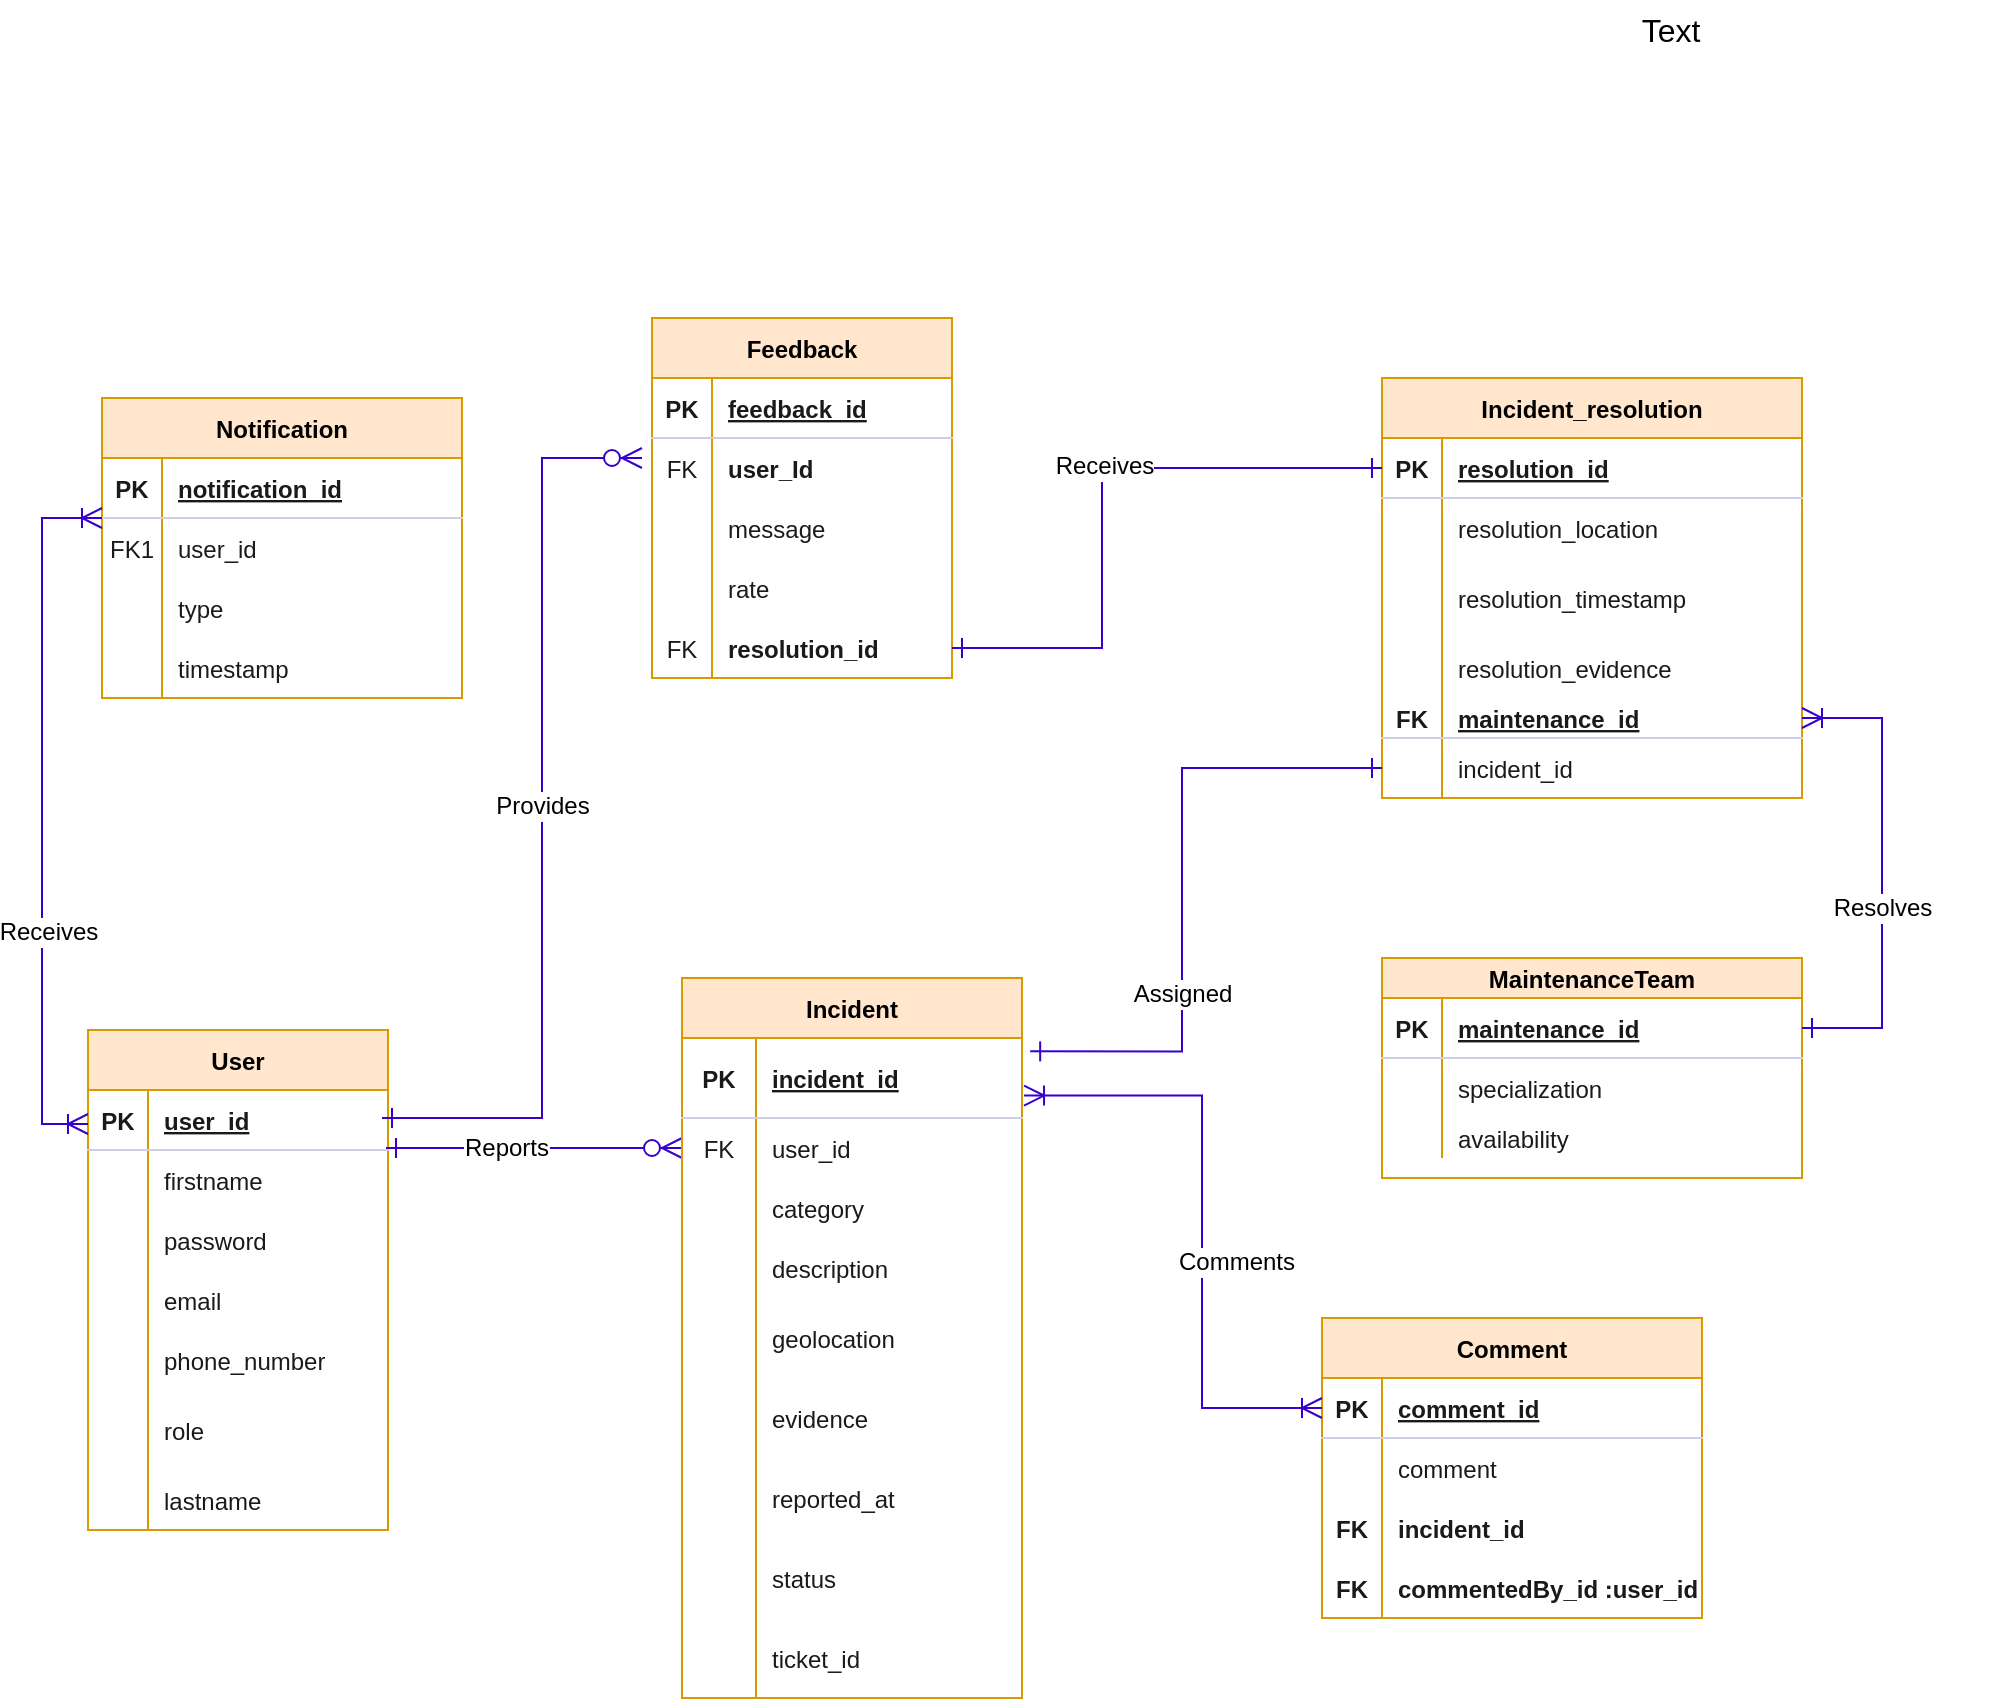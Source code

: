 <mxfile version="26.2.12" pages="2">
  <diagram id="R2lEEEUBdFMjLlhIrx00" name="Page-1">
    <mxGraphModel dx="465" dy="1528" grid="1" gridSize="10" guides="1" tooltips="1" connect="1" arrows="1" fold="1" page="1" pageScale="1" pageWidth="850" pageHeight="1100" math="0" shadow="0" extFonts="Permanent Marker^https://fonts.googleapis.com/css?family=Permanent+Marker">
      <root>
        <mxCell id="0" />
        <mxCell id="1" parent="0" />
        <mxCell id="C-vyLk0tnHw3VtMMgP7b-23" value="User" style="shape=table;startSize=30;container=1;collapsible=1;childLayout=tableLayout;fixedRows=1;rowLines=0;fontStyle=1;align=center;resizeLast=1;labelBackgroundColor=none;fillColor=#ffe6cc;strokeColor=#d79b00;" parent="1" vertex="1">
          <mxGeometry x="143" y="46" width="150" height="250" as="geometry" />
        </mxCell>
        <mxCell id="C-vyLk0tnHw3VtMMgP7b-24" value="" style="shape=partialRectangle;collapsible=0;dropTarget=0;pointerEvents=0;fillColor=none;points=[[0,0.5],[1,0.5]];portConstraint=eastwest;top=0;left=0;right=0;bottom=1;labelBackgroundColor=none;strokeColor=#D0CEE2;fontColor=#1A1A1A;" parent="C-vyLk0tnHw3VtMMgP7b-23" vertex="1">
          <mxGeometry y="30" width="150" height="30" as="geometry" />
        </mxCell>
        <mxCell id="C-vyLk0tnHw3VtMMgP7b-25" value="PK" style="shape=partialRectangle;overflow=hidden;connectable=0;fillColor=none;top=0;left=0;bottom=0;right=0;fontStyle=1;labelBackgroundColor=none;strokeColor=#D0CEE2;fontColor=#1A1A1A;" parent="C-vyLk0tnHw3VtMMgP7b-24" vertex="1">
          <mxGeometry width="30" height="30" as="geometry">
            <mxRectangle width="30" height="30" as="alternateBounds" />
          </mxGeometry>
        </mxCell>
        <mxCell id="C-vyLk0tnHw3VtMMgP7b-26" value="user_id" style="shape=partialRectangle;overflow=hidden;connectable=0;fillColor=none;top=0;left=0;bottom=0;right=0;align=left;spacingLeft=6;fontStyle=5;labelBackgroundColor=none;strokeColor=#D0CEE2;fontColor=#1A1A1A;" parent="C-vyLk0tnHw3VtMMgP7b-24" vertex="1">
          <mxGeometry x="30" width="120" height="30" as="geometry">
            <mxRectangle width="120" height="30" as="alternateBounds" />
          </mxGeometry>
        </mxCell>
        <mxCell id="C-vyLk0tnHw3VtMMgP7b-27" value="" style="shape=partialRectangle;collapsible=0;dropTarget=0;pointerEvents=0;fillColor=none;points=[[0,0.5],[1,0.5]];portConstraint=eastwest;top=0;left=0;right=0;bottom=0;labelBackgroundColor=none;strokeColor=#D0CEE2;fontColor=#1A1A1A;" parent="C-vyLk0tnHw3VtMMgP7b-23" vertex="1">
          <mxGeometry y="60" width="150" height="30" as="geometry" />
        </mxCell>
        <mxCell id="C-vyLk0tnHw3VtMMgP7b-28" value="" style="shape=partialRectangle;overflow=hidden;connectable=0;fillColor=none;top=0;left=0;bottom=0;right=0;labelBackgroundColor=none;strokeColor=#D0CEE2;fontColor=#1A1A1A;" parent="C-vyLk0tnHw3VtMMgP7b-27" vertex="1">
          <mxGeometry width="30" height="30" as="geometry">
            <mxRectangle width="30" height="30" as="alternateBounds" />
          </mxGeometry>
        </mxCell>
        <mxCell id="C-vyLk0tnHw3VtMMgP7b-29" value="firstname" style="shape=partialRectangle;overflow=hidden;connectable=0;fillColor=none;top=0;left=0;bottom=0;right=0;align=left;spacingLeft=6;labelBackgroundColor=none;strokeColor=#D0CEE2;fontColor=#1A1A1A;fontStyle=0" parent="C-vyLk0tnHw3VtMMgP7b-27" vertex="1">
          <mxGeometry x="30" width="120" height="30" as="geometry">
            <mxRectangle width="120" height="30" as="alternateBounds" />
          </mxGeometry>
        </mxCell>
        <mxCell id="-KnhTzxGnShN5YVQzsSH-1" value="" style="shape=partialRectangle;collapsible=0;dropTarget=0;pointerEvents=0;fillColor=none;points=[[0,0.5],[1,0.5]];portConstraint=eastwest;top=0;left=0;right=0;bottom=0;labelBackgroundColor=none;strokeColor=#D0CEE2;fontColor=#1A1A1A;" parent="C-vyLk0tnHw3VtMMgP7b-23" vertex="1">
          <mxGeometry y="90" width="150" height="30" as="geometry" />
        </mxCell>
        <mxCell id="-KnhTzxGnShN5YVQzsSH-2" value="" style="shape=partialRectangle;overflow=hidden;connectable=0;fillColor=none;top=0;left=0;bottom=0;right=0;labelBackgroundColor=none;strokeColor=#D0CEE2;fontColor=#1A1A1A;" parent="-KnhTzxGnShN5YVQzsSH-1" vertex="1">
          <mxGeometry width="30" height="30" as="geometry">
            <mxRectangle width="30" height="30" as="alternateBounds" />
          </mxGeometry>
        </mxCell>
        <mxCell id="-KnhTzxGnShN5YVQzsSH-3" value="password" style="shape=partialRectangle;overflow=hidden;connectable=0;fillColor=none;top=0;left=0;bottom=0;right=0;align=left;spacingLeft=6;labelBackgroundColor=none;strokeColor=#D0CEE2;fontColor=#1A1A1A;" parent="-KnhTzxGnShN5YVQzsSH-1" vertex="1">
          <mxGeometry x="30" width="120" height="30" as="geometry">
            <mxRectangle width="120" height="30" as="alternateBounds" />
          </mxGeometry>
        </mxCell>
        <mxCell id="-KnhTzxGnShN5YVQzsSH-4" value="" style="shape=partialRectangle;collapsible=0;dropTarget=0;pointerEvents=0;fillColor=none;points=[[0,0.5],[1,0.5]];portConstraint=eastwest;top=0;left=0;right=0;bottom=0;labelBackgroundColor=none;strokeColor=#D0CEE2;fontColor=#1A1A1A;" parent="C-vyLk0tnHw3VtMMgP7b-23" vertex="1">
          <mxGeometry y="120" width="150" height="30" as="geometry" />
        </mxCell>
        <mxCell id="-KnhTzxGnShN5YVQzsSH-5" value="" style="shape=partialRectangle;overflow=hidden;connectable=0;fillColor=none;top=0;left=0;bottom=0;right=0;labelBackgroundColor=none;strokeColor=#D0CEE2;fontColor=#1A1A1A;" parent="-KnhTzxGnShN5YVQzsSH-4" vertex="1">
          <mxGeometry width="30" height="30" as="geometry">
            <mxRectangle width="30" height="30" as="alternateBounds" />
          </mxGeometry>
        </mxCell>
        <mxCell id="-KnhTzxGnShN5YVQzsSH-6" value="email" style="shape=partialRectangle;overflow=hidden;connectable=0;fillColor=none;top=0;left=0;bottom=0;right=0;align=left;spacingLeft=6;labelBackgroundColor=none;strokeColor=#D0CEE2;fontColor=#1A1A1A;" parent="-KnhTzxGnShN5YVQzsSH-4" vertex="1">
          <mxGeometry x="30" width="120" height="30" as="geometry">
            <mxRectangle width="120" height="30" as="alternateBounds" />
          </mxGeometry>
        </mxCell>
        <mxCell id="-KnhTzxGnShN5YVQzsSH-7" value="" style="shape=partialRectangle;collapsible=0;dropTarget=0;pointerEvents=0;fillColor=none;points=[[0,0.5],[1,0.5]];portConstraint=eastwest;top=0;left=0;right=0;bottom=0;labelBackgroundColor=none;strokeColor=#D0CEE2;fontColor=#1A1A1A;" parent="C-vyLk0tnHw3VtMMgP7b-23" vertex="1">
          <mxGeometry y="150" width="150" height="30" as="geometry" />
        </mxCell>
        <mxCell id="-KnhTzxGnShN5YVQzsSH-8" value="" style="shape=partialRectangle;overflow=hidden;connectable=0;fillColor=none;top=0;left=0;bottom=0;right=0;labelBackgroundColor=none;strokeColor=#D0CEE2;fontColor=#1A1A1A;" parent="-KnhTzxGnShN5YVQzsSH-7" vertex="1">
          <mxGeometry width="30" height="30" as="geometry">
            <mxRectangle width="30" height="30" as="alternateBounds" />
          </mxGeometry>
        </mxCell>
        <mxCell id="-KnhTzxGnShN5YVQzsSH-9" value="phone_number" style="shape=partialRectangle;overflow=hidden;connectable=0;fillColor=none;top=0;left=0;bottom=0;right=0;align=left;spacingLeft=6;labelBackgroundColor=none;strokeColor=#D0CEE2;fontColor=#1A1A1A;" parent="-KnhTzxGnShN5YVQzsSH-7" vertex="1">
          <mxGeometry x="30" width="120" height="30" as="geometry">
            <mxRectangle width="120" height="30" as="alternateBounds" />
          </mxGeometry>
        </mxCell>
        <mxCell id="kuJi9nnCv8RXvAXnNv_D-28" value="" style="shape=partialRectangle;collapsible=0;dropTarget=0;pointerEvents=0;fillColor=none;points=[[0,0.5],[1,0.5]];portConstraint=eastwest;top=0;left=0;right=0;bottom=0;labelBackgroundColor=none;strokeColor=#D0CEE2;fontColor=#1A1A1A;" parent="C-vyLk0tnHw3VtMMgP7b-23" vertex="1">
          <mxGeometry y="180" width="150" height="40" as="geometry" />
        </mxCell>
        <mxCell id="kuJi9nnCv8RXvAXnNv_D-29" value="" style="shape=partialRectangle;overflow=hidden;connectable=0;fillColor=none;top=0;left=0;bottom=0;right=0;labelBackgroundColor=none;strokeColor=#D0CEE2;fontColor=#1A1A1A;" parent="kuJi9nnCv8RXvAXnNv_D-28" vertex="1">
          <mxGeometry width="30" height="40" as="geometry">
            <mxRectangle width="30" height="40" as="alternateBounds" />
          </mxGeometry>
        </mxCell>
        <mxCell id="kuJi9nnCv8RXvAXnNv_D-30" value="role" style="shape=partialRectangle;overflow=hidden;connectable=0;fillColor=none;top=0;left=0;bottom=0;right=0;align=left;spacingLeft=6;labelBackgroundColor=none;strokeColor=#D0CEE2;fontColor=#1A1A1A;" parent="kuJi9nnCv8RXvAXnNv_D-28" vertex="1">
          <mxGeometry x="30" width="120" height="40" as="geometry">
            <mxRectangle width="120" height="40" as="alternateBounds" />
          </mxGeometry>
        </mxCell>
        <mxCell id="FkSzDeFDh3JrV3kOZ7lX-1" value="" style="shape=partialRectangle;collapsible=0;dropTarget=0;pointerEvents=0;fillColor=none;points=[[0,0.5],[1,0.5]];portConstraint=eastwest;top=0;left=0;right=0;bottom=0;labelBackgroundColor=none;strokeColor=#D0CEE2;fontColor=#1A1A1A;" parent="C-vyLk0tnHw3VtMMgP7b-23" vertex="1">
          <mxGeometry y="220" width="150" height="30" as="geometry" />
        </mxCell>
        <mxCell id="FkSzDeFDh3JrV3kOZ7lX-2" value="" style="shape=partialRectangle;overflow=hidden;connectable=0;fillColor=none;top=0;left=0;bottom=0;right=0;labelBackgroundColor=none;strokeColor=#D0CEE2;fontColor=#1A1A1A;" parent="FkSzDeFDh3JrV3kOZ7lX-1" vertex="1">
          <mxGeometry width="30" height="30" as="geometry">
            <mxRectangle width="30" height="30" as="alternateBounds" />
          </mxGeometry>
        </mxCell>
        <mxCell id="FkSzDeFDh3JrV3kOZ7lX-3" value="lastname" style="shape=partialRectangle;overflow=hidden;connectable=0;fillColor=none;top=0;left=0;bottom=0;right=0;align=left;spacingLeft=6;labelBackgroundColor=none;strokeColor=#D0CEE2;fontColor=#1A1A1A;fontStyle=0" parent="FkSzDeFDh3JrV3kOZ7lX-1" vertex="1">
          <mxGeometry x="30" width="120" height="30" as="geometry">
            <mxRectangle width="120" height="30" as="alternateBounds" />
          </mxGeometry>
        </mxCell>
        <mxCell id="-KnhTzxGnShN5YVQzsSH-137" value="Notification" style="shape=table;startSize=30;container=1;collapsible=1;childLayout=tableLayout;fixedRows=1;rowLines=0;fontStyle=1;align=center;resizeLast=1;labelBackgroundColor=none;fillColor=#ffe6cc;strokeColor=#d79b00;" parent="1" vertex="1">
          <mxGeometry x="150" y="-270" width="180" height="150" as="geometry" />
        </mxCell>
        <mxCell id="-KnhTzxGnShN5YVQzsSH-138" value="" style="shape=partialRectangle;collapsible=0;dropTarget=0;pointerEvents=0;fillColor=none;points=[[0,0.5],[1,0.5]];portConstraint=eastwest;top=0;left=0;right=0;bottom=1;labelBackgroundColor=none;strokeColor=#D0CEE2;fontColor=#1A1A1A;" parent="-KnhTzxGnShN5YVQzsSH-137" vertex="1">
          <mxGeometry y="30" width="180" height="30" as="geometry" />
        </mxCell>
        <mxCell id="-KnhTzxGnShN5YVQzsSH-139" value="PK" style="shape=partialRectangle;overflow=hidden;connectable=0;fillColor=none;top=0;left=0;bottom=0;right=0;fontStyle=1;labelBackgroundColor=none;strokeColor=#D0CEE2;fontColor=#1A1A1A;" parent="-KnhTzxGnShN5YVQzsSH-138" vertex="1">
          <mxGeometry width="30" height="30" as="geometry">
            <mxRectangle width="30" height="30" as="alternateBounds" />
          </mxGeometry>
        </mxCell>
        <mxCell id="-KnhTzxGnShN5YVQzsSH-140" value="notification_id" style="shape=partialRectangle;overflow=hidden;connectable=0;fillColor=none;top=0;left=0;bottom=0;right=0;align=left;spacingLeft=6;fontStyle=5;labelBackgroundColor=none;strokeColor=#D0CEE2;fontColor=#1A1A1A;" parent="-KnhTzxGnShN5YVQzsSH-138" vertex="1">
          <mxGeometry x="30" width="150" height="30" as="geometry">
            <mxRectangle width="150" height="30" as="alternateBounds" />
          </mxGeometry>
        </mxCell>
        <mxCell id="-KnhTzxGnShN5YVQzsSH-141" value="" style="shape=partialRectangle;collapsible=0;dropTarget=0;pointerEvents=0;fillColor=none;points=[[0,0.5],[1,0.5]];portConstraint=eastwest;top=0;left=0;right=0;bottom=0;labelBackgroundColor=none;strokeColor=#D0CEE2;fontColor=#1A1A1A;" parent="-KnhTzxGnShN5YVQzsSH-137" vertex="1">
          <mxGeometry y="60" width="180" height="30" as="geometry" />
        </mxCell>
        <mxCell id="-KnhTzxGnShN5YVQzsSH-142" value="FK1" style="shape=partialRectangle;overflow=hidden;connectable=0;fillColor=none;top=0;left=0;bottom=0;right=0;labelBackgroundColor=none;strokeColor=#D0CEE2;fontColor=#1A1A1A;" parent="-KnhTzxGnShN5YVQzsSH-141" vertex="1">
          <mxGeometry width="30" height="30" as="geometry">
            <mxRectangle width="30" height="30" as="alternateBounds" />
          </mxGeometry>
        </mxCell>
        <mxCell id="-KnhTzxGnShN5YVQzsSH-143" value="user_id" style="shape=partialRectangle;overflow=hidden;connectable=0;fillColor=none;top=0;left=0;bottom=0;right=0;align=left;spacingLeft=6;labelBackgroundColor=none;strokeColor=#D0CEE2;fontColor=#1A1A1A;" parent="-KnhTzxGnShN5YVQzsSH-141" vertex="1">
          <mxGeometry x="30" width="150" height="30" as="geometry">
            <mxRectangle width="150" height="30" as="alternateBounds" />
          </mxGeometry>
        </mxCell>
        <mxCell id="-KnhTzxGnShN5YVQzsSH-147" value="" style="shape=partialRectangle;collapsible=0;dropTarget=0;pointerEvents=0;fillColor=none;points=[[0,0.5],[1,0.5]];portConstraint=eastwest;top=0;left=0;right=0;bottom=0;labelBackgroundColor=none;strokeColor=#D0CEE2;fontColor=#1A1A1A;" parent="-KnhTzxGnShN5YVQzsSH-137" vertex="1">
          <mxGeometry y="90" width="180" height="30" as="geometry" />
        </mxCell>
        <mxCell id="-KnhTzxGnShN5YVQzsSH-148" value="" style="shape=partialRectangle;overflow=hidden;connectable=0;fillColor=none;top=0;left=0;bottom=0;right=0;labelBackgroundColor=none;strokeColor=#D0CEE2;fontColor=#1A1A1A;" parent="-KnhTzxGnShN5YVQzsSH-147" vertex="1">
          <mxGeometry width="30" height="30" as="geometry">
            <mxRectangle width="30" height="30" as="alternateBounds" />
          </mxGeometry>
        </mxCell>
        <mxCell id="-KnhTzxGnShN5YVQzsSH-149" value="type" style="shape=partialRectangle;overflow=hidden;connectable=0;fillColor=none;top=0;left=0;bottom=0;right=0;align=left;spacingLeft=6;labelBackgroundColor=none;strokeColor=#D0CEE2;fontColor=#1A1A1A;" parent="-KnhTzxGnShN5YVQzsSH-147" vertex="1">
          <mxGeometry x="30" width="150" height="30" as="geometry">
            <mxRectangle width="150" height="30" as="alternateBounds" />
          </mxGeometry>
        </mxCell>
        <mxCell id="-KnhTzxGnShN5YVQzsSH-153" value="" style="shape=partialRectangle;collapsible=0;dropTarget=0;pointerEvents=0;fillColor=none;points=[[0,0.5],[1,0.5]];portConstraint=eastwest;top=0;left=0;right=0;bottom=0;labelBackgroundColor=none;strokeColor=#D0CEE2;fontColor=#1A1A1A;" parent="-KnhTzxGnShN5YVQzsSH-137" vertex="1">
          <mxGeometry y="120" width="180" height="30" as="geometry" />
        </mxCell>
        <mxCell id="-KnhTzxGnShN5YVQzsSH-154" value="" style="shape=partialRectangle;overflow=hidden;connectable=0;fillColor=none;top=0;left=0;bottom=0;right=0;labelBackgroundColor=none;strokeColor=#D0CEE2;fontColor=#1A1A1A;" parent="-KnhTzxGnShN5YVQzsSH-153" vertex="1">
          <mxGeometry width="30" height="30" as="geometry">
            <mxRectangle width="30" height="30" as="alternateBounds" />
          </mxGeometry>
        </mxCell>
        <mxCell id="-KnhTzxGnShN5YVQzsSH-155" value="timestamp" style="shape=partialRectangle;overflow=hidden;connectable=0;fillColor=none;top=0;left=0;bottom=0;right=0;align=left;spacingLeft=6;labelBackgroundColor=none;strokeColor=#D0CEE2;fontColor=#1A1A1A;" parent="-KnhTzxGnShN5YVQzsSH-153" vertex="1">
          <mxGeometry x="30" width="150" height="30" as="geometry">
            <mxRectangle width="150" height="30" as="alternateBounds" />
          </mxGeometry>
        </mxCell>
        <mxCell id="-KnhTzxGnShN5YVQzsSH-156" value="Feedback" style="shape=table;startSize=30;container=1;collapsible=1;childLayout=tableLayout;fixedRows=1;rowLines=0;fontStyle=1;align=center;resizeLast=1;labelBackgroundColor=none;fillColor=#ffe6cc;strokeColor=#d79b00;" parent="1" vertex="1">
          <mxGeometry x="425" y="-310" width="150" height="180" as="geometry" />
        </mxCell>
        <mxCell id="-KnhTzxGnShN5YVQzsSH-157" value="" style="shape=partialRectangle;collapsible=0;dropTarget=0;pointerEvents=0;fillColor=none;points=[[0,0.5],[1,0.5]];portConstraint=eastwest;top=0;left=0;right=0;bottom=1;labelBackgroundColor=none;strokeColor=#D0CEE2;fontColor=#1A1A1A;" parent="-KnhTzxGnShN5YVQzsSH-156" vertex="1">
          <mxGeometry y="30" width="150" height="30" as="geometry" />
        </mxCell>
        <mxCell id="-KnhTzxGnShN5YVQzsSH-158" value="PK" style="shape=partialRectangle;overflow=hidden;connectable=0;fillColor=none;top=0;left=0;bottom=0;right=0;fontStyle=1;labelBackgroundColor=none;strokeColor=#D0CEE2;fontColor=#1A1A1A;" parent="-KnhTzxGnShN5YVQzsSH-157" vertex="1">
          <mxGeometry width="30" height="30" as="geometry">
            <mxRectangle width="30" height="30" as="alternateBounds" />
          </mxGeometry>
        </mxCell>
        <mxCell id="-KnhTzxGnShN5YVQzsSH-159" value="feedback_id" style="shape=partialRectangle;overflow=hidden;connectable=0;fillColor=none;top=0;left=0;bottom=0;right=0;align=left;spacingLeft=6;fontStyle=5;labelBackgroundColor=none;strokeColor=#D0CEE2;fontColor=#1A1A1A;" parent="-KnhTzxGnShN5YVQzsSH-157" vertex="1">
          <mxGeometry x="30" width="120" height="30" as="geometry">
            <mxRectangle width="120" height="30" as="alternateBounds" />
          </mxGeometry>
        </mxCell>
        <mxCell id="-KnhTzxGnShN5YVQzsSH-163" value="" style="shape=partialRectangle;collapsible=0;dropTarget=0;pointerEvents=0;fillColor=none;points=[[0,0.5],[1,0.5]];portConstraint=eastwest;top=0;left=0;right=0;bottom=0;labelBackgroundColor=none;strokeColor=#D0CEE2;fontColor=#1A1A1A;" parent="-KnhTzxGnShN5YVQzsSH-156" vertex="1">
          <mxGeometry y="60" width="150" height="30" as="geometry" />
        </mxCell>
        <mxCell id="-KnhTzxGnShN5YVQzsSH-164" value="FK" style="shape=partialRectangle;overflow=hidden;connectable=0;fillColor=none;top=0;left=0;bottom=0;right=0;labelBackgroundColor=none;strokeColor=#D0CEE2;fontColor=#1A1A1A;" parent="-KnhTzxGnShN5YVQzsSH-163" vertex="1">
          <mxGeometry width="30" height="30" as="geometry">
            <mxRectangle width="30" height="30" as="alternateBounds" />
          </mxGeometry>
        </mxCell>
        <mxCell id="-KnhTzxGnShN5YVQzsSH-165" value="user_Id" style="shape=partialRectangle;overflow=hidden;connectable=0;fillColor=none;top=0;left=0;bottom=0;right=0;align=left;spacingLeft=6;labelBackgroundColor=none;strokeColor=#D0CEE2;fontColor=#1A1A1A;fontStyle=1" parent="-KnhTzxGnShN5YVQzsSH-163" vertex="1">
          <mxGeometry x="30" width="120" height="30" as="geometry">
            <mxRectangle width="120" height="30" as="alternateBounds" />
          </mxGeometry>
        </mxCell>
        <mxCell id="-KnhTzxGnShN5YVQzsSH-169" value="" style="shape=partialRectangle;collapsible=0;dropTarget=0;pointerEvents=0;fillColor=none;points=[[0,0.5],[1,0.5]];portConstraint=eastwest;top=0;left=0;right=0;bottom=0;labelBackgroundColor=none;strokeColor=#D0CEE2;fontColor=#1A1A1A;" parent="-KnhTzxGnShN5YVQzsSH-156" vertex="1">
          <mxGeometry y="90" width="150" height="30" as="geometry" />
        </mxCell>
        <mxCell id="-KnhTzxGnShN5YVQzsSH-170" value="" style="shape=partialRectangle;overflow=hidden;connectable=0;fillColor=none;top=0;left=0;bottom=0;right=0;labelBackgroundColor=none;strokeColor=#D0CEE2;fontColor=#1A1A1A;" parent="-KnhTzxGnShN5YVQzsSH-169" vertex="1">
          <mxGeometry width="30" height="30" as="geometry">
            <mxRectangle width="30" height="30" as="alternateBounds" />
          </mxGeometry>
        </mxCell>
        <mxCell id="-KnhTzxGnShN5YVQzsSH-171" value="message" style="shape=partialRectangle;overflow=hidden;connectable=0;fillColor=none;top=0;left=0;bottom=0;right=0;align=left;spacingLeft=6;labelBackgroundColor=none;strokeColor=#D0CEE2;fontColor=#1A1A1A;" parent="-KnhTzxGnShN5YVQzsSH-169" vertex="1">
          <mxGeometry x="30" width="120" height="30" as="geometry">
            <mxRectangle width="120" height="30" as="alternateBounds" />
          </mxGeometry>
        </mxCell>
        <mxCell id="-KnhTzxGnShN5YVQzsSH-172" value="" style="shape=partialRectangle;collapsible=0;dropTarget=0;pointerEvents=0;fillColor=none;points=[[0,0.5],[1,0.5]];portConstraint=eastwest;top=0;left=0;right=0;bottom=0;labelBackgroundColor=none;strokeColor=#D0CEE2;fontColor=#1A1A1A;" parent="-KnhTzxGnShN5YVQzsSH-156" vertex="1">
          <mxGeometry y="120" width="150" height="30" as="geometry" />
        </mxCell>
        <mxCell id="-KnhTzxGnShN5YVQzsSH-173" value="" style="shape=partialRectangle;overflow=hidden;connectable=0;fillColor=none;top=0;left=0;bottom=0;right=0;labelBackgroundColor=none;strokeColor=#D0CEE2;fontColor=#1A1A1A;" parent="-KnhTzxGnShN5YVQzsSH-172" vertex="1">
          <mxGeometry width="30" height="30" as="geometry">
            <mxRectangle width="30" height="30" as="alternateBounds" />
          </mxGeometry>
        </mxCell>
        <mxCell id="-KnhTzxGnShN5YVQzsSH-174" value="rate" style="shape=partialRectangle;overflow=hidden;connectable=0;fillColor=none;top=0;left=0;bottom=0;right=0;align=left;spacingLeft=6;labelBackgroundColor=none;strokeColor=#D0CEE2;fontColor=#1A1A1A;" parent="-KnhTzxGnShN5YVQzsSH-172" vertex="1">
          <mxGeometry x="30" width="120" height="30" as="geometry">
            <mxRectangle width="120" height="30" as="alternateBounds" />
          </mxGeometry>
        </mxCell>
        <mxCell id="f1euJpWNZ7asLtvV4fUl-56" value="" style="shape=partialRectangle;collapsible=0;dropTarget=0;pointerEvents=0;fillColor=none;points=[[0,0.5],[1,0.5]];portConstraint=eastwest;top=0;left=0;right=0;bottom=0;labelBackgroundColor=none;strokeColor=#D0CEE2;fontColor=#1A1A1A;" parent="-KnhTzxGnShN5YVQzsSH-156" vertex="1">
          <mxGeometry y="150" width="150" height="30" as="geometry" />
        </mxCell>
        <mxCell id="f1euJpWNZ7asLtvV4fUl-57" value="FK" style="shape=partialRectangle;overflow=hidden;connectable=0;fillColor=none;top=0;left=0;bottom=0;right=0;labelBackgroundColor=none;strokeColor=#D0CEE2;fontColor=#1A1A1A;" parent="f1euJpWNZ7asLtvV4fUl-56" vertex="1">
          <mxGeometry width="30" height="30" as="geometry">
            <mxRectangle width="30" height="30" as="alternateBounds" />
          </mxGeometry>
        </mxCell>
        <mxCell id="f1euJpWNZ7asLtvV4fUl-58" value="resolution_id" style="shape=partialRectangle;overflow=hidden;connectable=0;fillColor=none;top=0;left=0;bottom=0;right=0;align=left;spacingLeft=6;labelBackgroundColor=none;strokeColor=#D0CEE2;fontColor=#1A1A1A;fontStyle=1" parent="f1euJpWNZ7asLtvV4fUl-56" vertex="1">
          <mxGeometry x="30" width="120" height="30" as="geometry">
            <mxRectangle width="120" height="30" as="alternateBounds" />
          </mxGeometry>
        </mxCell>
        <mxCell id="-KnhTzxGnShN5YVQzsSH-197" value="MaintenanceTeam" style="shape=table;startSize=20;container=1;collapsible=1;childLayout=tableLayout;fixedRows=1;rowLines=0;fontStyle=1;align=center;resizeLast=1;labelBackgroundColor=none;fillColor=#ffe6cc;strokeColor=#d79b00;" parent="1" vertex="1">
          <mxGeometry x="790" y="10" width="210" height="110" as="geometry" />
        </mxCell>
        <mxCell id="-KnhTzxGnShN5YVQzsSH-198" value="" style="shape=partialRectangle;collapsible=0;dropTarget=0;pointerEvents=0;fillColor=none;points=[[0,0.5],[1,0.5]];portConstraint=eastwest;top=0;left=0;right=0;bottom=1;labelBackgroundColor=none;strokeColor=#D0CEE2;fontColor=#1A1A1A;" parent="-KnhTzxGnShN5YVQzsSH-197" vertex="1">
          <mxGeometry y="20" width="210" height="30" as="geometry" />
        </mxCell>
        <mxCell id="-KnhTzxGnShN5YVQzsSH-199" value="PK" style="shape=partialRectangle;overflow=hidden;connectable=0;fillColor=none;top=0;left=0;bottom=0;right=0;fontStyle=1;labelBackgroundColor=none;strokeColor=#D0CEE2;fontColor=#1A1A1A;" parent="-KnhTzxGnShN5YVQzsSH-198" vertex="1">
          <mxGeometry width="30" height="30" as="geometry">
            <mxRectangle width="30" height="30" as="alternateBounds" />
          </mxGeometry>
        </mxCell>
        <mxCell id="-KnhTzxGnShN5YVQzsSH-200" value="maintenance_id" style="shape=partialRectangle;overflow=hidden;connectable=0;fillColor=none;top=0;left=0;bottom=0;right=0;align=left;spacingLeft=6;fontStyle=5;labelBackgroundColor=none;strokeColor=#D0CEE2;fontColor=#1A1A1A;" parent="-KnhTzxGnShN5YVQzsSH-198" vertex="1">
          <mxGeometry x="30" width="180" height="30" as="geometry">
            <mxRectangle width="180" height="30" as="alternateBounds" />
          </mxGeometry>
        </mxCell>
        <mxCell id="-KnhTzxGnShN5YVQzsSH-201" value="" style="shape=partialRectangle;collapsible=0;dropTarget=0;pointerEvents=0;fillColor=none;points=[[0,0.5],[1,0.5]];portConstraint=eastwest;top=0;left=0;right=0;bottom=0;labelBackgroundColor=none;strokeColor=#D0CEE2;fontColor=#1A1A1A;" parent="-KnhTzxGnShN5YVQzsSH-197" vertex="1">
          <mxGeometry y="50" width="210" height="30" as="geometry" />
        </mxCell>
        <mxCell id="-KnhTzxGnShN5YVQzsSH-202" value="" style="shape=partialRectangle;overflow=hidden;connectable=0;fillColor=none;top=0;left=0;bottom=0;right=0;labelBackgroundColor=none;strokeColor=#D0CEE2;fontColor=#1A1A1A;" parent="-KnhTzxGnShN5YVQzsSH-201" vertex="1">
          <mxGeometry width="30" height="30" as="geometry">
            <mxRectangle width="30" height="30" as="alternateBounds" />
          </mxGeometry>
        </mxCell>
        <mxCell id="-KnhTzxGnShN5YVQzsSH-203" value="specialization" style="shape=partialRectangle;overflow=hidden;connectable=0;fillColor=none;top=0;left=0;bottom=0;right=0;align=left;spacingLeft=6;labelBackgroundColor=none;strokeColor=#D0CEE2;fontColor=#1A1A1A;" parent="-KnhTzxGnShN5YVQzsSH-201" vertex="1">
          <mxGeometry x="30" width="180" height="30" as="geometry">
            <mxRectangle width="180" height="30" as="alternateBounds" />
          </mxGeometry>
        </mxCell>
        <mxCell id="-KnhTzxGnShN5YVQzsSH-204" value="" style="shape=partialRectangle;collapsible=0;dropTarget=0;pointerEvents=0;fillColor=none;points=[[0,0.5],[1,0.5]];portConstraint=eastwest;top=0;left=0;right=0;bottom=0;labelBackgroundColor=none;strokeColor=#D0CEE2;fontColor=#1A1A1A;" parent="-KnhTzxGnShN5YVQzsSH-197" vertex="1">
          <mxGeometry y="80" width="210" height="20" as="geometry" />
        </mxCell>
        <mxCell id="-KnhTzxGnShN5YVQzsSH-205" value="" style="shape=partialRectangle;overflow=hidden;connectable=0;fillColor=none;top=0;left=0;bottom=0;right=0;labelBackgroundColor=none;strokeColor=#D0CEE2;fontColor=#1A1A1A;" parent="-KnhTzxGnShN5YVQzsSH-204" vertex="1">
          <mxGeometry width="30" height="20" as="geometry">
            <mxRectangle width="30" height="20" as="alternateBounds" />
          </mxGeometry>
        </mxCell>
        <mxCell id="-KnhTzxGnShN5YVQzsSH-206" value="availability" style="shape=partialRectangle;overflow=hidden;connectable=0;fillColor=none;top=0;left=0;bottom=0;right=0;align=left;spacingLeft=6;labelBackgroundColor=none;strokeColor=#D0CEE2;fontColor=#1A1A1A;" parent="-KnhTzxGnShN5YVQzsSH-204" vertex="1">
          <mxGeometry x="30" width="180" height="20" as="geometry">
            <mxRectangle width="180" height="20" as="alternateBounds" />
          </mxGeometry>
        </mxCell>
        <mxCell id="-KnhTzxGnShN5YVQzsSH-217" value="" style="edgeStyle=orthogonalEdgeStyle;fontSize=12;html=1;endArrow=ERzeroToMany;endFill=1;rounded=0;startSize=8;endSize=8;entryX=0;entryY=0.5;entryDx=0;entryDy=0;sourcePerimeterSpacing=-1;startArrow=ERone;startFill=0;labelBackgroundColor=none;strokeColor=#3700CC;fontColor=default;fillColor=#6a00ff;" parent="1" source="C-vyLk0tnHw3VtMMgP7b-24" target="C-vyLk0tnHw3VtMMgP7b-6" edge="1">
          <mxGeometry width="100" height="100" relative="1" as="geometry">
            <mxPoint x="306" y="190" as="sourcePoint" />
            <mxPoint x="406" y="90" as="targetPoint" />
            <Array as="points">
              <mxPoint x="420" y="105" />
              <mxPoint x="420" y="105" />
            </Array>
          </mxGeometry>
        </mxCell>
        <mxCell id="kuJi9nnCv8RXvAXnNv_D-53" value="Reports" style="edgeLabel;html=1;align=center;verticalAlign=middle;resizable=0;points=[];fontSize=12;" parent="-KnhTzxGnShN5YVQzsSH-217" vertex="1" connectable="0">
          <mxGeometry x="-0.191" relative="1" as="geometry">
            <mxPoint as="offset" />
          </mxGeometry>
        </mxCell>
        <mxCell id="-KnhTzxGnShN5YVQzsSH-68" value="Comment" style="shape=table;startSize=30;container=1;collapsible=1;childLayout=tableLayout;fixedRows=1;rowLines=0;fontStyle=1;align=center;resizeLast=1;labelBackgroundColor=none;fillColor=#ffe6cc;strokeColor=#d79b00;" parent="1" vertex="1">
          <mxGeometry x="760" y="190" width="190" height="150" as="geometry" />
        </mxCell>
        <mxCell id="-KnhTzxGnShN5YVQzsSH-69" value="" style="shape=partialRectangle;collapsible=0;dropTarget=0;pointerEvents=0;fillColor=none;points=[[0,0.5],[1,0.5]];portConstraint=eastwest;top=0;left=0;right=0;bottom=1;labelBackgroundColor=none;strokeColor=#D0CEE2;fontColor=#1A1A1A;" parent="-KnhTzxGnShN5YVQzsSH-68" vertex="1">
          <mxGeometry y="30" width="190" height="30" as="geometry" />
        </mxCell>
        <mxCell id="-KnhTzxGnShN5YVQzsSH-70" value="PK" style="shape=partialRectangle;overflow=hidden;connectable=0;fillColor=none;top=0;left=0;bottom=0;right=0;fontStyle=1;labelBackgroundColor=none;strokeColor=#D0CEE2;fontColor=#1A1A1A;" parent="-KnhTzxGnShN5YVQzsSH-69" vertex="1">
          <mxGeometry width="30" height="30" as="geometry">
            <mxRectangle width="30" height="30" as="alternateBounds" />
          </mxGeometry>
        </mxCell>
        <mxCell id="-KnhTzxGnShN5YVQzsSH-71" value="comment_id" style="shape=partialRectangle;overflow=hidden;connectable=0;fillColor=none;top=0;left=0;bottom=0;right=0;align=left;spacingLeft=6;fontStyle=5;labelBackgroundColor=none;strokeColor=#D0CEE2;fontColor=#1A1A1A;" parent="-KnhTzxGnShN5YVQzsSH-69" vertex="1">
          <mxGeometry x="30" width="160" height="30" as="geometry">
            <mxRectangle width="160" height="30" as="alternateBounds" />
          </mxGeometry>
        </mxCell>
        <mxCell id="-KnhTzxGnShN5YVQzsSH-78" value="" style="shape=partialRectangle;collapsible=0;dropTarget=0;pointerEvents=0;fillColor=none;points=[[0,0.5],[1,0.5]];portConstraint=eastwest;top=0;left=0;right=0;bottom=0;labelBackgroundColor=none;strokeColor=#D0CEE2;fontColor=#1A1A1A;" parent="-KnhTzxGnShN5YVQzsSH-68" vertex="1">
          <mxGeometry y="60" width="190" height="30" as="geometry" />
        </mxCell>
        <mxCell id="-KnhTzxGnShN5YVQzsSH-79" value="" style="shape=partialRectangle;overflow=hidden;connectable=0;fillColor=none;top=0;left=0;bottom=0;right=0;labelBackgroundColor=none;strokeColor=#D0CEE2;fontColor=#1A1A1A;" parent="-KnhTzxGnShN5YVQzsSH-78" vertex="1">
          <mxGeometry width="30" height="30" as="geometry">
            <mxRectangle width="30" height="30" as="alternateBounds" />
          </mxGeometry>
        </mxCell>
        <mxCell id="-KnhTzxGnShN5YVQzsSH-80" value="comment" style="shape=partialRectangle;overflow=hidden;connectable=0;fillColor=none;top=0;left=0;bottom=0;right=0;align=left;spacingLeft=6;labelBackgroundColor=none;strokeColor=#D0CEE2;fontColor=#1A1A1A;" parent="-KnhTzxGnShN5YVQzsSH-78" vertex="1">
          <mxGeometry x="30" width="160" height="30" as="geometry">
            <mxRectangle width="160" height="30" as="alternateBounds" />
          </mxGeometry>
        </mxCell>
        <mxCell id="kuJi9nnCv8RXvAXnNv_D-65" value="" style="shape=partialRectangle;collapsible=0;dropTarget=0;pointerEvents=0;fillColor=none;points=[[0,0.5],[1,0.5]];portConstraint=eastwest;top=0;left=0;right=0;bottom=0;labelBackgroundColor=none;strokeColor=#D0CEE2;fontColor=#1A1A1A;" parent="-KnhTzxGnShN5YVQzsSH-68" vertex="1">
          <mxGeometry y="90" width="190" height="30" as="geometry" />
        </mxCell>
        <mxCell id="kuJi9nnCv8RXvAXnNv_D-66" value="FK" style="shape=partialRectangle;overflow=hidden;connectable=0;fillColor=none;top=0;left=0;bottom=0;right=0;labelBackgroundColor=none;strokeColor=#D0CEE2;fontColor=#1A1A1A;fontStyle=1" parent="kuJi9nnCv8RXvAXnNv_D-65" vertex="1">
          <mxGeometry width="30" height="30" as="geometry">
            <mxRectangle width="30" height="30" as="alternateBounds" />
          </mxGeometry>
        </mxCell>
        <mxCell id="kuJi9nnCv8RXvAXnNv_D-67" value="incident_id" style="shape=partialRectangle;overflow=hidden;connectable=0;fillColor=none;top=0;left=0;bottom=0;right=0;align=left;spacingLeft=6;labelBackgroundColor=none;strokeColor=#D0CEE2;fontColor=#1A1A1A;fontStyle=1" parent="kuJi9nnCv8RXvAXnNv_D-65" vertex="1">
          <mxGeometry x="30" width="160" height="30" as="geometry">
            <mxRectangle width="160" height="30" as="alternateBounds" />
          </mxGeometry>
        </mxCell>
        <mxCell id="f1euJpWNZ7asLtvV4fUl-53" value="" style="shape=partialRectangle;collapsible=0;dropTarget=0;pointerEvents=0;fillColor=none;points=[[0,0.5],[1,0.5]];portConstraint=eastwest;top=0;left=0;right=0;bottom=0;labelBackgroundColor=none;strokeColor=#D0CEE2;fontColor=#1A1A1A;" parent="-KnhTzxGnShN5YVQzsSH-68" vertex="1">
          <mxGeometry y="120" width="190" height="30" as="geometry" />
        </mxCell>
        <mxCell id="f1euJpWNZ7asLtvV4fUl-54" value="FK" style="shape=partialRectangle;overflow=hidden;connectable=0;fillColor=none;top=0;left=0;bottom=0;right=0;labelBackgroundColor=none;strokeColor=#D0CEE2;fontColor=#1A1A1A;fontStyle=1" parent="f1euJpWNZ7asLtvV4fUl-53" vertex="1">
          <mxGeometry width="30" height="30" as="geometry">
            <mxRectangle width="30" height="30" as="alternateBounds" />
          </mxGeometry>
        </mxCell>
        <mxCell id="f1euJpWNZ7asLtvV4fUl-55" value="commentedBy_id :user_id" style="shape=partialRectangle;overflow=hidden;connectable=0;fillColor=none;top=0;left=0;bottom=0;right=0;align=left;spacingLeft=6;labelBackgroundColor=none;strokeColor=#D0CEE2;fontColor=#1A1A1A;fontStyle=1" parent="f1euJpWNZ7asLtvV4fUl-53" vertex="1">
          <mxGeometry x="30" width="160" height="30" as="geometry">
            <mxRectangle width="160" height="30" as="alternateBounds" />
          </mxGeometry>
        </mxCell>
        <mxCell id="-KnhTzxGnShN5YVQzsSH-221" value="" style="edgeStyle=orthogonalEdgeStyle;fontSize=12;html=1;endArrow=ERoneToMany;startArrow=ERoneToMany;rounded=0;startSize=8;endSize=8;startFill=0;labelBackgroundColor=none;strokeColor=#3700CC;fontColor=default;endFill=0;entryX=1.006;entryY=0.719;entryDx=0;entryDy=0;entryPerimeter=0;fillColor=#6a00ff;exitX=0;exitY=0.5;exitDx=0;exitDy=0;" parent="1" source="-KnhTzxGnShN5YVQzsSH-69" target="C-vyLk0tnHw3VtMMgP7b-3" edge="1">
          <mxGeometry width="100" height="100" relative="1" as="geometry">
            <mxPoint x="730" y="230" as="sourcePoint" />
            <mxPoint x="320" y="121" as="targetPoint" />
            <Array as="points">
              <mxPoint x="700" y="235" />
              <mxPoint x="700" y="79" />
            </Array>
          </mxGeometry>
        </mxCell>
        <mxCell id="kuJi9nnCv8RXvAXnNv_D-36" value="Comments" style="edgeLabel;html=1;align=center;verticalAlign=middle;resizable=0;points=[];fontSize=12;" parent="-KnhTzxGnShN5YVQzsSH-221" vertex="1" connectable="0">
          <mxGeometry x="-0.114" y="2" relative="1" as="geometry">
            <mxPoint x="19" y="2" as="offset" />
          </mxGeometry>
        </mxCell>
        <mxCell id="C-vyLk0tnHw3VtMMgP7b-2" value="Incident" style="shape=table;startSize=30;container=1;collapsible=1;childLayout=tableLayout;fixedRows=1;rowLines=0;fontStyle=1;align=center;resizeLast=1;labelBackgroundColor=none;fillColor=#ffe6cc;strokeColor=#d79b00;" parent="1" vertex="1">
          <mxGeometry x="440" y="20" width="170" height="360" as="geometry" />
        </mxCell>
        <mxCell id="C-vyLk0tnHw3VtMMgP7b-3" value="" style="shape=partialRectangle;collapsible=0;dropTarget=0;pointerEvents=0;fillColor=none;points=[[0,0.5],[1,0.5]];portConstraint=eastwest;top=0;left=0;right=0;bottom=1;labelBackgroundColor=none;strokeColor=#D0CEE2;fontColor=#1A1A1A;" parent="C-vyLk0tnHw3VtMMgP7b-2" vertex="1">
          <mxGeometry y="30" width="170" height="40" as="geometry" />
        </mxCell>
        <mxCell id="C-vyLk0tnHw3VtMMgP7b-4" value="PK" style="shape=partialRectangle;overflow=hidden;connectable=0;fillColor=none;top=0;left=0;bottom=0;right=0;fontStyle=1;labelBackgroundColor=none;strokeColor=#D0CEE2;fontColor=#1A1A1A;" parent="C-vyLk0tnHw3VtMMgP7b-3" vertex="1">
          <mxGeometry width="37.0" height="40" as="geometry">
            <mxRectangle width="37.0" height="40" as="alternateBounds" />
          </mxGeometry>
        </mxCell>
        <mxCell id="C-vyLk0tnHw3VtMMgP7b-5" value="incident_id" style="shape=partialRectangle;overflow=hidden;connectable=0;fillColor=none;top=0;left=0;bottom=0;right=0;align=left;spacingLeft=6;fontStyle=5;labelBackgroundColor=none;strokeColor=#D0CEE2;fontColor=#1A1A1A;" parent="C-vyLk0tnHw3VtMMgP7b-3" vertex="1">
          <mxGeometry x="37.0" width="133.0" height="40" as="geometry">
            <mxRectangle width="133.0" height="40" as="alternateBounds" />
          </mxGeometry>
        </mxCell>
        <mxCell id="C-vyLk0tnHw3VtMMgP7b-6" value="" style="shape=partialRectangle;collapsible=0;dropTarget=0;pointerEvents=0;fillColor=none;points=[[0,0.5],[1,0.5]];portConstraint=eastwest;top=0;left=0;right=0;bottom=0;labelBackgroundColor=none;strokeColor=#D0CEE2;fontColor=#1A1A1A;" parent="C-vyLk0tnHw3VtMMgP7b-2" vertex="1">
          <mxGeometry y="70" width="170" height="30" as="geometry" />
        </mxCell>
        <mxCell id="C-vyLk0tnHw3VtMMgP7b-7" value="FK" style="shape=partialRectangle;overflow=hidden;connectable=0;fillColor=none;top=0;left=0;bottom=0;right=0;labelBackgroundColor=none;strokeColor=#D0CEE2;fontColor=#1A1A1A;" parent="C-vyLk0tnHw3VtMMgP7b-6" vertex="1">
          <mxGeometry width="37.0" height="30" as="geometry">
            <mxRectangle width="37.0" height="30" as="alternateBounds" />
          </mxGeometry>
        </mxCell>
        <mxCell id="C-vyLk0tnHw3VtMMgP7b-8" value="user_id" style="shape=partialRectangle;overflow=hidden;connectable=0;fillColor=none;top=0;left=0;bottom=0;right=0;align=left;spacingLeft=6;labelBackgroundColor=none;strokeColor=#D0CEE2;fontColor=#1A1A1A;" parent="C-vyLk0tnHw3VtMMgP7b-6" vertex="1">
          <mxGeometry x="37.0" width="133.0" height="30" as="geometry">
            <mxRectangle width="133.0" height="30" as="alternateBounds" />
          </mxGeometry>
        </mxCell>
        <mxCell id="C-vyLk0tnHw3VtMMgP7b-9" value="" style="shape=partialRectangle;collapsible=0;dropTarget=0;pointerEvents=0;fillColor=none;points=[[0,0.5],[1,0.5]];portConstraint=eastwest;top=0;left=0;right=0;bottom=0;labelBackgroundColor=none;strokeColor=#D0CEE2;fontColor=#1A1A1A;" parent="C-vyLk0tnHw3VtMMgP7b-2" vertex="1">
          <mxGeometry y="100" width="170" height="30" as="geometry" />
        </mxCell>
        <mxCell id="C-vyLk0tnHw3VtMMgP7b-10" value="" style="shape=partialRectangle;overflow=hidden;connectable=0;fillColor=none;top=0;left=0;bottom=0;right=0;labelBackgroundColor=none;strokeColor=#D0CEE2;fontColor=#1A1A1A;" parent="C-vyLk0tnHw3VtMMgP7b-9" vertex="1">
          <mxGeometry width="37.0" height="30" as="geometry">
            <mxRectangle width="37.0" height="30" as="alternateBounds" />
          </mxGeometry>
        </mxCell>
        <mxCell id="C-vyLk0tnHw3VtMMgP7b-11" value="category" style="shape=partialRectangle;overflow=hidden;connectable=0;fillColor=none;top=0;left=0;bottom=0;right=0;align=left;spacingLeft=6;labelBackgroundColor=none;strokeColor=#D0CEE2;fontColor=#1A1A1A;" parent="C-vyLk0tnHw3VtMMgP7b-9" vertex="1">
          <mxGeometry x="37.0" width="133.0" height="30" as="geometry">
            <mxRectangle width="133.0" height="30" as="alternateBounds" />
          </mxGeometry>
        </mxCell>
        <mxCell id="-KnhTzxGnShN5YVQzsSH-10" value="" style="shape=partialRectangle;collapsible=0;dropTarget=0;pointerEvents=0;fillColor=none;points=[[0,0.5],[1,0.5]];portConstraint=eastwest;top=0;left=0;right=0;bottom=0;labelBackgroundColor=none;strokeColor=#D0CEE2;fontColor=#1A1A1A;" parent="C-vyLk0tnHw3VtMMgP7b-2" vertex="1">
          <mxGeometry y="130" width="170" height="30" as="geometry" />
        </mxCell>
        <mxCell id="-KnhTzxGnShN5YVQzsSH-11" value="" style="shape=partialRectangle;overflow=hidden;connectable=0;fillColor=none;top=0;left=0;bottom=0;right=0;labelBackgroundColor=none;strokeColor=#D0CEE2;fontColor=#1A1A1A;" parent="-KnhTzxGnShN5YVQzsSH-10" vertex="1">
          <mxGeometry width="37.0" height="30" as="geometry">
            <mxRectangle width="37.0" height="30" as="alternateBounds" />
          </mxGeometry>
        </mxCell>
        <mxCell id="-KnhTzxGnShN5YVQzsSH-12" value="description" style="shape=partialRectangle;overflow=hidden;connectable=0;fillColor=none;top=0;left=0;bottom=0;right=0;align=left;spacingLeft=6;labelBackgroundColor=none;strokeColor=#D0CEE2;fontColor=#1A1A1A;" parent="-KnhTzxGnShN5YVQzsSH-10" vertex="1">
          <mxGeometry x="37.0" width="133.0" height="30" as="geometry">
            <mxRectangle width="133.0" height="30" as="alternateBounds" />
          </mxGeometry>
        </mxCell>
        <mxCell id="-KnhTzxGnShN5YVQzsSH-13" value="" style="shape=partialRectangle;collapsible=0;dropTarget=0;pointerEvents=0;fillColor=none;points=[[0,0.5],[1,0.5]];portConstraint=eastwest;top=0;left=0;right=0;bottom=0;labelBackgroundColor=none;strokeColor=#D0CEE2;fontColor=#1A1A1A;" parent="C-vyLk0tnHw3VtMMgP7b-2" vertex="1">
          <mxGeometry y="160" width="170" height="40" as="geometry" />
        </mxCell>
        <mxCell id="-KnhTzxGnShN5YVQzsSH-14" value="" style="shape=partialRectangle;overflow=hidden;connectable=0;fillColor=none;top=0;left=0;bottom=0;right=0;labelBackgroundColor=none;strokeColor=#D0CEE2;fontColor=#1A1A1A;" parent="-KnhTzxGnShN5YVQzsSH-13" vertex="1">
          <mxGeometry width="37.0" height="40" as="geometry">
            <mxRectangle width="37.0" height="40" as="alternateBounds" />
          </mxGeometry>
        </mxCell>
        <mxCell id="-KnhTzxGnShN5YVQzsSH-15" value="geolocation" style="shape=partialRectangle;overflow=hidden;connectable=0;fillColor=none;top=0;left=0;bottom=0;right=0;align=left;spacingLeft=6;labelBackgroundColor=none;strokeColor=#D0CEE2;fontColor=#1A1A1A;" parent="-KnhTzxGnShN5YVQzsSH-13" vertex="1">
          <mxGeometry x="37.0" width="133.0" height="40" as="geometry">
            <mxRectangle width="133.0" height="40" as="alternateBounds" />
          </mxGeometry>
        </mxCell>
        <mxCell id="-KnhTzxGnShN5YVQzsSH-19" value="" style="shape=partialRectangle;collapsible=0;dropTarget=0;pointerEvents=0;fillColor=none;points=[[0,0.5],[1,0.5]];portConstraint=eastwest;top=0;left=0;right=0;bottom=0;labelBackgroundColor=none;strokeColor=#D0CEE2;fontColor=#1A1A1A;" parent="C-vyLk0tnHw3VtMMgP7b-2" vertex="1">
          <mxGeometry y="200" width="170" height="40" as="geometry" />
        </mxCell>
        <mxCell id="-KnhTzxGnShN5YVQzsSH-20" value="" style="shape=partialRectangle;overflow=hidden;connectable=0;fillColor=none;top=0;left=0;bottom=0;right=0;labelBackgroundColor=none;strokeColor=#D0CEE2;fontColor=#1A1A1A;" parent="-KnhTzxGnShN5YVQzsSH-19" vertex="1">
          <mxGeometry width="37.0" height="40" as="geometry">
            <mxRectangle width="37.0" height="40" as="alternateBounds" />
          </mxGeometry>
        </mxCell>
        <mxCell id="-KnhTzxGnShN5YVQzsSH-21" value="evidence" style="shape=partialRectangle;overflow=hidden;connectable=0;fillColor=none;top=0;left=0;bottom=0;right=0;align=left;spacingLeft=6;labelBackgroundColor=none;strokeColor=#D0CEE2;fontColor=#1A1A1A;" parent="-KnhTzxGnShN5YVQzsSH-19" vertex="1">
          <mxGeometry x="37.0" width="133.0" height="40" as="geometry">
            <mxRectangle width="133.0" height="40" as="alternateBounds" />
          </mxGeometry>
        </mxCell>
        <mxCell id="kuJi9nnCv8RXvAXnNv_D-40" value="" style="shape=partialRectangle;collapsible=0;dropTarget=0;pointerEvents=0;fillColor=none;points=[[0,0.5],[1,0.5]];portConstraint=eastwest;top=0;left=0;right=0;bottom=0;labelBackgroundColor=none;strokeColor=#D0CEE2;fontColor=#1A1A1A;" parent="C-vyLk0tnHw3VtMMgP7b-2" vertex="1">
          <mxGeometry y="240" width="170" height="40" as="geometry" />
        </mxCell>
        <mxCell id="kuJi9nnCv8RXvAXnNv_D-41" value="" style="shape=partialRectangle;overflow=hidden;connectable=0;fillColor=none;top=0;left=0;bottom=0;right=0;labelBackgroundColor=none;strokeColor=#D0CEE2;fontColor=#1A1A1A;" parent="kuJi9nnCv8RXvAXnNv_D-40" vertex="1">
          <mxGeometry width="37.0" height="40" as="geometry">
            <mxRectangle width="37.0" height="40" as="alternateBounds" />
          </mxGeometry>
        </mxCell>
        <mxCell id="kuJi9nnCv8RXvAXnNv_D-42" value="reported_at" style="shape=partialRectangle;overflow=hidden;connectable=0;fillColor=none;top=0;left=0;bottom=0;right=0;align=left;spacingLeft=6;labelBackgroundColor=none;strokeColor=#D0CEE2;fontColor=#1A1A1A;" parent="kuJi9nnCv8RXvAXnNv_D-40" vertex="1">
          <mxGeometry x="37.0" width="133.0" height="40" as="geometry">
            <mxRectangle width="133.0" height="40" as="alternateBounds" />
          </mxGeometry>
        </mxCell>
        <mxCell id="FkSzDeFDh3JrV3kOZ7lX-4" style="edgeStyle=orthogonalEdgeStyle;rounded=0;orthogonalLoop=1;jettySize=auto;html=1;exitX=1;exitY=0.5;exitDx=0;exitDy=0;" parent="C-vyLk0tnHw3VtMMgP7b-2" source="C-vyLk0tnHw3VtMMgP7b-3" target="C-vyLk0tnHw3VtMMgP7b-3" edge="1">
          <mxGeometry relative="1" as="geometry" />
        </mxCell>
        <mxCell id="FkSzDeFDh3JrV3kOZ7lX-5" value="" style="shape=partialRectangle;collapsible=0;dropTarget=0;pointerEvents=0;fillColor=none;points=[[0,0.5],[1,0.5]];portConstraint=eastwest;top=0;left=0;right=0;bottom=0;labelBackgroundColor=none;strokeColor=#D0CEE2;fontColor=#1A1A1A;" parent="C-vyLk0tnHw3VtMMgP7b-2" vertex="1">
          <mxGeometry y="280" width="170" height="40" as="geometry" />
        </mxCell>
        <mxCell id="FkSzDeFDh3JrV3kOZ7lX-6" value="" style="shape=partialRectangle;overflow=hidden;connectable=0;fillColor=none;top=0;left=0;bottom=0;right=0;labelBackgroundColor=none;strokeColor=#D0CEE2;fontColor=#1A1A1A;" parent="FkSzDeFDh3JrV3kOZ7lX-5" vertex="1">
          <mxGeometry width="37.0" height="40" as="geometry">
            <mxRectangle width="37.0" height="40" as="alternateBounds" />
          </mxGeometry>
        </mxCell>
        <mxCell id="FkSzDeFDh3JrV3kOZ7lX-7" value="status" style="shape=partialRectangle;overflow=hidden;connectable=0;fillColor=none;top=0;left=0;bottom=0;right=0;align=left;spacingLeft=6;labelBackgroundColor=none;strokeColor=#D0CEE2;fontColor=#1A1A1A;" parent="FkSzDeFDh3JrV3kOZ7lX-5" vertex="1">
          <mxGeometry x="37.0" width="133.0" height="40" as="geometry">
            <mxRectangle width="133.0" height="40" as="alternateBounds" />
          </mxGeometry>
        </mxCell>
        <mxCell id="06Mx9lS6WDG8rt2IkppC-9" value="" style="shape=partialRectangle;collapsible=0;dropTarget=0;pointerEvents=0;fillColor=none;points=[[0,0.5],[1,0.5]];portConstraint=eastwest;top=0;left=0;right=0;bottom=0;labelBackgroundColor=none;strokeColor=#D0CEE2;fontColor=#1A1A1A;" parent="C-vyLk0tnHw3VtMMgP7b-2" vertex="1">
          <mxGeometry y="320" width="170" height="40" as="geometry" />
        </mxCell>
        <mxCell id="06Mx9lS6WDG8rt2IkppC-10" value="" style="shape=partialRectangle;overflow=hidden;connectable=0;fillColor=none;top=0;left=0;bottom=0;right=0;labelBackgroundColor=none;strokeColor=#D0CEE2;fontColor=#1A1A1A;" parent="06Mx9lS6WDG8rt2IkppC-9" vertex="1">
          <mxGeometry width="37.0" height="40" as="geometry">
            <mxRectangle width="37.0" height="40" as="alternateBounds" />
          </mxGeometry>
        </mxCell>
        <mxCell id="06Mx9lS6WDG8rt2IkppC-11" value="ticket_id" style="shape=partialRectangle;overflow=hidden;connectable=0;fillColor=none;top=0;left=0;bottom=0;right=0;align=left;spacingLeft=6;labelBackgroundColor=none;strokeColor=#D0CEE2;fontColor=#1A1A1A;" parent="06Mx9lS6WDG8rt2IkppC-9" vertex="1">
          <mxGeometry x="37.0" width="133.0" height="40" as="geometry">
            <mxRectangle width="133.0" height="40" as="alternateBounds" />
          </mxGeometry>
        </mxCell>
        <mxCell id="kuJi9nnCv8RXvAXnNv_D-18" value="" style="edgeStyle=orthogonalEdgeStyle;fontSize=12;html=1;endArrow=ERoneToMany;rounded=0;strokeColor=#3700CC;fontColor=#1A1A1A;startSize=8;endSize=8;startArrow=ERoneToMany;startFill=0;fillColor=#6a00ff;" parent="1" source="C-vyLk0tnHw3VtMMgP7b-24" target="-KnhTzxGnShN5YVQzsSH-138" edge="1">
          <mxGeometry width="100" height="100" relative="1" as="geometry">
            <mxPoint x="140" y="93" as="sourcePoint" />
            <mxPoint x="160" y="-210" as="targetPoint" />
            <Array as="points">
              <mxPoint x="120" y="93" />
              <mxPoint x="120" y="-210" />
            </Array>
          </mxGeometry>
        </mxCell>
        <mxCell id="kuJi9nnCv8RXvAXnNv_D-51" value="Receives" style="edgeLabel;html=1;align=center;verticalAlign=middle;resizable=0;points=[];fontSize=12;" parent="kuJi9nnCv8RXvAXnNv_D-18" vertex="1" connectable="0">
          <mxGeometry x="-0.328" y="-3" relative="1" as="geometry">
            <mxPoint as="offset" />
          </mxGeometry>
        </mxCell>
        <mxCell id="kuJi9nnCv8RXvAXnNv_D-77" value="" style="shape=partialRectangle;overflow=hidden;connectable=0;fillColor=none;top=0;left=0;bottom=0;right=0;align=left;spacingLeft=6;labelBackgroundColor=none;strokeColor=#D0CEE2;fontColor=#1A1A1A;" parent="1" vertex="1">
          <mxGeometry x="938" y="130" width="160" height="30" as="geometry">
            <mxRectangle width="160" height="30" as="alternateBounds" />
          </mxGeometry>
        </mxCell>
        <mxCell id="f1euJpWNZ7asLtvV4fUl-1" value="Incident_resolution" style="shape=table;startSize=30;container=1;collapsible=1;childLayout=tableLayout;fixedRows=1;rowLines=0;fontStyle=1;align=center;resizeLast=1;labelBackgroundColor=none;fillColor=#ffe6cc;strokeColor=#d79b00;" parent="1" vertex="1">
          <mxGeometry x="790" y="-280" width="210" height="210" as="geometry" />
        </mxCell>
        <mxCell id="f1euJpWNZ7asLtvV4fUl-2" value="" style="shape=partialRectangle;collapsible=0;dropTarget=0;pointerEvents=0;fillColor=none;points=[[0,0.5],[1,0.5]];portConstraint=eastwest;top=0;left=0;right=0;bottom=1;labelBackgroundColor=none;strokeColor=#D0CEE2;fontColor=#1A1A1A;" parent="f1euJpWNZ7asLtvV4fUl-1" vertex="1">
          <mxGeometry y="30" width="210" height="30" as="geometry" />
        </mxCell>
        <mxCell id="f1euJpWNZ7asLtvV4fUl-3" value="PK" style="shape=partialRectangle;overflow=hidden;connectable=0;fillColor=none;top=0;left=0;bottom=0;right=0;fontStyle=1;labelBackgroundColor=none;strokeColor=#D0CEE2;fontColor=#1A1A1A;" parent="f1euJpWNZ7asLtvV4fUl-2" vertex="1">
          <mxGeometry width="30" height="30" as="geometry">
            <mxRectangle width="30" height="30" as="alternateBounds" />
          </mxGeometry>
        </mxCell>
        <mxCell id="f1euJpWNZ7asLtvV4fUl-4" value="resolution_id" style="shape=partialRectangle;overflow=hidden;connectable=0;fillColor=none;top=0;left=0;bottom=0;right=0;align=left;spacingLeft=6;fontStyle=5;labelBackgroundColor=none;strokeColor=#D0CEE2;fontColor=#1A1A1A;" parent="f1euJpWNZ7asLtvV4fUl-2" vertex="1">
          <mxGeometry x="30" width="180" height="30" as="geometry">
            <mxRectangle width="180" height="30" as="alternateBounds" />
          </mxGeometry>
        </mxCell>
        <mxCell id="f1euJpWNZ7asLtvV4fUl-17" value="" style="shape=partialRectangle;collapsible=0;dropTarget=0;pointerEvents=0;fillColor=none;points=[[0,0.5],[1,0.5]];portConstraint=eastwest;top=0;left=0;right=0;bottom=0;labelBackgroundColor=none;strokeColor=#D0CEE2;fontColor=#1A1A1A;" parent="f1euJpWNZ7asLtvV4fUl-1" vertex="1">
          <mxGeometry y="60" width="210" height="30" as="geometry" />
        </mxCell>
        <mxCell id="f1euJpWNZ7asLtvV4fUl-18" value="" style="shape=partialRectangle;overflow=hidden;connectable=0;fillColor=none;top=0;left=0;bottom=0;right=0;labelBackgroundColor=none;strokeColor=#D0CEE2;fontColor=#1A1A1A;" parent="f1euJpWNZ7asLtvV4fUl-17" vertex="1">
          <mxGeometry width="30" height="30" as="geometry">
            <mxRectangle width="30" height="30" as="alternateBounds" />
          </mxGeometry>
        </mxCell>
        <mxCell id="f1euJpWNZ7asLtvV4fUl-19" value="resolution_location" style="shape=partialRectangle;overflow=hidden;connectable=0;fillColor=none;top=0;left=0;bottom=0;right=0;align=left;spacingLeft=6;labelBackgroundColor=none;strokeColor=#D0CEE2;fontColor=#1A1A1A;" parent="f1euJpWNZ7asLtvV4fUl-17" vertex="1">
          <mxGeometry x="30" width="180" height="30" as="geometry">
            <mxRectangle width="180" height="30" as="alternateBounds" />
          </mxGeometry>
        </mxCell>
        <mxCell id="f1euJpWNZ7asLtvV4fUl-20" value="" style="shape=partialRectangle;collapsible=0;dropTarget=0;pointerEvents=0;fillColor=none;points=[[0,0.5],[1,0.5]];portConstraint=eastwest;top=0;left=0;right=0;bottom=0;labelBackgroundColor=none;strokeColor=#D0CEE2;fontColor=#1A1A1A;" parent="f1euJpWNZ7asLtvV4fUl-1" vertex="1">
          <mxGeometry y="90" width="210" height="40" as="geometry" />
        </mxCell>
        <mxCell id="f1euJpWNZ7asLtvV4fUl-21" value="" style="shape=partialRectangle;overflow=hidden;connectable=0;fillColor=none;top=0;left=0;bottom=0;right=0;labelBackgroundColor=none;strokeColor=#D0CEE2;fontColor=#1A1A1A;" parent="f1euJpWNZ7asLtvV4fUl-20" vertex="1">
          <mxGeometry width="30" height="40" as="geometry">
            <mxRectangle width="30" height="40" as="alternateBounds" />
          </mxGeometry>
        </mxCell>
        <mxCell id="f1euJpWNZ7asLtvV4fUl-22" value="resolution_timestamp" style="shape=partialRectangle;overflow=hidden;connectable=0;fillColor=none;top=0;left=0;bottom=0;right=0;align=left;spacingLeft=6;labelBackgroundColor=none;strokeColor=#D0CEE2;fontColor=#1A1A1A;" parent="f1euJpWNZ7asLtvV4fUl-20" vertex="1">
          <mxGeometry x="30" width="180" height="40" as="geometry">
            <mxRectangle width="180" height="40" as="alternateBounds" />
          </mxGeometry>
        </mxCell>
        <mxCell id="f1euJpWNZ7asLtvV4fUl-26" value="" style="shape=partialRectangle;collapsible=0;dropTarget=0;pointerEvents=0;fillColor=none;points=[[0,0.5],[1,0.5]];portConstraint=eastwest;top=0;left=0;right=0;bottom=0;labelBackgroundColor=none;strokeColor=#D0CEE2;fontColor=#1A1A1A;" parent="f1euJpWNZ7asLtvV4fUl-1" vertex="1">
          <mxGeometry y="130" width="210" height="30" as="geometry" />
        </mxCell>
        <mxCell id="f1euJpWNZ7asLtvV4fUl-27" value="" style="shape=partialRectangle;overflow=hidden;connectable=0;fillColor=none;top=0;left=0;bottom=0;right=0;labelBackgroundColor=none;strokeColor=#D0CEE2;fontColor=#1A1A1A;" parent="f1euJpWNZ7asLtvV4fUl-26" vertex="1">
          <mxGeometry width="30" height="30" as="geometry">
            <mxRectangle width="30" height="30" as="alternateBounds" />
          </mxGeometry>
        </mxCell>
        <mxCell id="f1euJpWNZ7asLtvV4fUl-28" value="resolution_evidence" style="shape=partialRectangle;overflow=hidden;connectable=0;fillColor=none;top=0;left=0;bottom=0;right=0;align=left;spacingLeft=6;labelBackgroundColor=none;strokeColor=#D0CEE2;fontColor=#1A1A1A;" parent="f1euJpWNZ7asLtvV4fUl-26" vertex="1">
          <mxGeometry x="30" width="180" height="30" as="geometry">
            <mxRectangle width="180" height="30" as="alternateBounds" />
          </mxGeometry>
        </mxCell>
        <mxCell id="f1euJpWNZ7asLtvV4fUl-45" value="" style="shape=partialRectangle;collapsible=0;dropTarget=0;pointerEvents=0;fillColor=none;points=[[0,0.5],[1,0.5]];portConstraint=eastwest;top=0;left=0;right=0;bottom=1;labelBackgroundColor=none;strokeColor=#D0CEE2;fontColor=#1A1A1A;" parent="f1euJpWNZ7asLtvV4fUl-1" vertex="1">
          <mxGeometry y="160" width="210" height="20" as="geometry" />
        </mxCell>
        <mxCell id="f1euJpWNZ7asLtvV4fUl-46" value="FK" style="shape=partialRectangle;overflow=hidden;connectable=0;fillColor=none;top=0;left=0;bottom=0;right=0;fontStyle=1;labelBackgroundColor=none;strokeColor=#D0CEE2;fontColor=#1A1A1A;" parent="f1euJpWNZ7asLtvV4fUl-45" vertex="1">
          <mxGeometry width="30" height="20" as="geometry">
            <mxRectangle width="30" height="20" as="alternateBounds" />
          </mxGeometry>
        </mxCell>
        <mxCell id="f1euJpWNZ7asLtvV4fUl-47" value="maintenance_id" style="shape=partialRectangle;overflow=hidden;connectable=0;fillColor=none;top=0;left=0;bottom=0;right=0;align=left;spacingLeft=6;fontStyle=5;labelBackgroundColor=none;strokeColor=#D0CEE2;fontColor=#1A1A1A;" parent="f1euJpWNZ7asLtvV4fUl-45" vertex="1">
          <mxGeometry x="30" width="180" height="20" as="geometry">
            <mxRectangle width="180" height="20" as="alternateBounds" />
          </mxGeometry>
        </mxCell>
        <mxCell id="06Mx9lS6WDG8rt2IkppC-1" value="" style="shape=partialRectangle;collapsible=0;dropTarget=0;pointerEvents=0;fillColor=none;points=[[0,0.5],[1,0.5]];portConstraint=eastwest;top=0;left=0;right=0;bottom=0;labelBackgroundColor=none;strokeColor=#D0CEE2;fontColor=#1A1A1A;" parent="f1euJpWNZ7asLtvV4fUl-1" vertex="1">
          <mxGeometry y="180" width="210" height="30" as="geometry" />
        </mxCell>
        <mxCell id="06Mx9lS6WDG8rt2IkppC-2" value="" style="shape=partialRectangle;overflow=hidden;connectable=0;fillColor=none;top=0;left=0;bottom=0;right=0;labelBackgroundColor=none;strokeColor=#D0CEE2;fontColor=#1A1A1A;" parent="06Mx9lS6WDG8rt2IkppC-1" vertex="1">
          <mxGeometry width="30" height="30" as="geometry">
            <mxRectangle width="30" height="30" as="alternateBounds" />
          </mxGeometry>
        </mxCell>
        <mxCell id="06Mx9lS6WDG8rt2IkppC-3" value="incident_id" style="shape=partialRectangle;overflow=hidden;connectable=0;fillColor=none;top=0;left=0;bottom=0;right=0;align=left;spacingLeft=6;labelBackgroundColor=none;strokeColor=#D0CEE2;fontColor=#1A1A1A;" parent="06Mx9lS6WDG8rt2IkppC-1" vertex="1">
          <mxGeometry x="30" width="180" height="30" as="geometry">
            <mxRectangle width="180" height="30" as="alternateBounds" />
          </mxGeometry>
        </mxCell>
        <mxCell id="f1euJpWNZ7asLtvV4fUl-29" value="" style="edgeStyle=orthogonalEdgeStyle;fontSize=12;html=1;endArrow=ERone;startArrow=ERone;rounded=0;strokeColor=#3700CC;fontColor=#1A1A1A;startSize=8;endSize=8;startFill=0;endFill=0;fillColor=#6a00ff;entryX=0;entryY=0.5;entryDx=0;entryDy=0;exitX=1.024;exitY=0.167;exitDx=0;exitDy=0;exitPerimeter=0;" parent="1" source="C-vyLk0tnHw3VtMMgP7b-3" target="06Mx9lS6WDG8rt2IkppC-1" edge="1">
          <mxGeometry width="100" height="100" relative="1" as="geometry">
            <mxPoint x="620" y="51" as="sourcePoint" />
            <mxPoint x="740" y="-70" as="targetPoint" />
            <Array as="points">
              <mxPoint x="690" y="57" />
              <mxPoint x="690" y="-85" />
            </Array>
          </mxGeometry>
        </mxCell>
        <mxCell id="iJbgiQ68INQTluCRLlVw-6" value="Assigned" style="edgeLabel;html=1;align=center;verticalAlign=middle;resizable=0;points=[];fontSize=12;" parent="f1euJpWNZ7asLtvV4fUl-29" vertex="1" connectable="0">
          <mxGeometry x="-0.34" relative="1" as="geometry">
            <mxPoint as="offset" />
          </mxGeometry>
        </mxCell>
        <mxCell id="f1euJpWNZ7asLtvV4fUl-40" value="" style="edgeStyle=orthogonalEdgeStyle;fontSize=12;html=1;endArrow=ERone;startArrow=ERoneToMany;rounded=0;strokeColor=#3700CC;fontColor=#1A1A1A;startSize=8;endSize=8;startFill=0;endFill=0;entryX=1;entryY=0.5;entryDx=0;entryDy=0;exitX=1;exitY=0.5;exitDx=0;exitDy=0;fillColor=#6a00ff;" parent="1" source="f1euJpWNZ7asLtvV4fUl-45" target="-KnhTzxGnShN5YVQzsSH-198" edge="1">
          <mxGeometry width="100" height="100" relative="1" as="geometry">
            <mxPoint x="1060" y="-250" as="sourcePoint" />
            <mxPoint x="930" y="-440" as="targetPoint" />
            <Array as="points">
              <mxPoint x="1040" y="-110" />
              <mxPoint x="1040" y="45" />
            </Array>
          </mxGeometry>
        </mxCell>
        <mxCell id="f1euJpWNZ7asLtvV4fUl-41" value="Resolves" style="edgeLabel;html=1;align=center;verticalAlign=middle;resizable=0;points=[];fontSize=12;" parent="f1euJpWNZ7asLtvV4fUl-40" vertex="1" connectable="0">
          <mxGeometry x="0.159" relative="1" as="geometry">
            <mxPoint y="-1" as="offset" />
          </mxGeometry>
        </mxCell>
        <mxCell id="f1euJpWNZ7asLtvV4fUl-51" value="" style="edgeStyle=orthogonalEdgeStyle;fontSize=12;html=1;endArrow=ERone;startArrow=ERone;rounded=0;startSize=8;endSize=8;startFill=0;labelBackgroundColor=none;strokeColor=#3700CC;fontColor=default;endFill=0;fillColor=#6a00ff;" parent="1" source="f1euJpWNZ7asLtvV4fUl-56" edge="1">
          <mxGeometry width="100" height="100" relative="1" as="geometry">
            <mxPoint x="120" y="620" as="sourcePoint" />
            <mxPoint x="790" y="-235" as="targetPoint" />
            <Array as="points">
              <mxPoint x="650" y="-145" />
              <mxPoint x="650" y="-235" />
            </Array>
          </mxGeometry>
        </mxCell>
        <mxCell id="iJbgiQ68INQTluCRLlVw-1" value="Receives" style="edgeLabel;html=1;align=center;verticalAlign=middle;resizable=0;points=[];fontSize=12;" parent="f1euJpWNZ7asLtvV4fUl-51" vertex="1" connectable="0">
          <mxGeometry x="0.088" y="1" relative="1" as="geometry">
            <mxPoint as="offset" />
          </mxGeometry>
        </mxCell>
        <mxCell id="iJbgiQ68INQTluCRLlVw-2" value="Text" style="text;html=1;align=center;verticalAlign=middle;resizable=0;points=[];autosize=1;strokeColor=none;fillColor=none;fontSize=16;" parent="1" vertex="1">
          <mxGeometry x="909" y="-469" width="50" height="30" as="geometry" />
        </mxCell>
        <mxCell id="06Mx9lS6WDG8rt2IkppC-6" value="" style="edgeStyle=orthogonalEdgeStyle;fontSize=12;html=1;endArrow=ERzeroToMany;endFill=1;rounded=0;startSize=8;endSize=8;sourcePerimeterSpacing=-1;startArrow=ERone;startFill=0;labelBackgroundColor=none;strokeColor=#3700CC;fontColor=default;fillColor=#6a00ff;exitX=0.98;exitY=0.467;exitDx=0;exitDy=0;exitPerimeter=0;" parent="1" source="C-vyLk0tnHw3VtMMgP7b-24" edge="1">
          <mxGeometry width="100" height="100" relative="1" as="geometry">
            <mxPoint x="300" y="90" as="sourcePoint" />
            <mxPoint x="420" y="-240" as="targetPoint" />
            <Array as="points">
              <mxPoint x="370" y="90" />
              <mxPoint x="370" y="-240" />
            </Array>
          </mxGeometry>
        </mxCell>
        <mxCell id="06Mx9lS6WDG8rt2IkppC-7" value="Provides" style="edgeLabel;html=1;align=center;verticalAlign=middle;resizable=0;points=[];fontSize=12;" parent="06Mx9lS6WDG8rt2IkppC-6" vertex="1" connectable="0">
          <mxGeometry x="-0.191" relative="1" as="geometry">
            <mxPoint y="-50" as="offset" />
          </mxGeometry>
        </mxCell>
      </root>
    </mxGraphModel>
  </diagram>
  <diagram id="ixIbK_EgqWKwPjTKwhBy" name="Page-2">
    <mxGraphModel dx="1052" dy="572" grid="0" gridSize="10" guides="1" tooltips="1" connect="1" arrows="1" fold="1" page="0" pageScale="1" pageWidth="827" pageHeight="1169" math="0" shadow="0">
      <root>
        <mxCell id="0" />
        <mxCell id="1" parent="0" />
      </root>
    </mxGraphModel>
  </diagram>
</mxfile>

